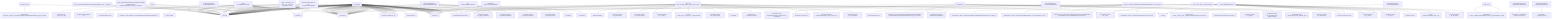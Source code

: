 graph TD
    app-mlperf-inference,d775cac873ee4231_(_python,_resnet50,_tvm-onnx,_cpu,_test,_r5.0-dev_default,_offline_) --> detect,os
    app-mlperf-inference,d775cac873ee4231_(_python,_resnet50,_tvm-onnx,_cpu,_test,_r5.0-dev_default,_offline_) --> get,sys-utils-cm
    app-mlperf-inference,d775cac873ee4231_(_python,_resnet50,_tvm-onnx,_cpu,_test,_r5.0-dev_default,_offline_) --> get,python
    get-mlperf-inference-src,4b57186581024797 --> detect,os
    get-mlperf-inference-src,4b57186581024797 --> get,python3
    get-mlperf-inference-src,4b57186581024797 --> get,git,repo,_branch.master,_repo.https://github.com/mlcommons/inference
    app-mlperf-inference,d775cac873ee4231_(_python,_resnet50,_tvm-onnx,_cpu,_test,_r5.0-dev_default,_offline_) --> get,mlcommons,inference,src
    get-mlperf-inference-utils,e341e5f86d8342e5 --> get,mlperf,inference,src
    app-mlperf-inference,d775cac873ee4231_(_python,_resnet50,_tvm-onnx,_cpu,_test,_r5.0-dev_default,_offline_) --> get,mlperf,inference,utils
    download-file,9cdc8dc41aae437e_(_wget,_url.https://armi.in/files/caffe_ilsvrc12.tar.gz_) --> detect,os
    download-and-extract,c67e81a4ce2649f5_(_extract,_wget,_url.https://armi.in/files/caffe_ilsvrc12.tar.gz_) --> download,file,_wget,_url.https://armi.in/files/caffe_ilsvrc12.tar.gz
    extract-file,3f0b76219d004817_(_keep,_path./home/runner/MLC/repos/local/cache/download-file_imagenet-aux-da_d44d6aa9/caffe_ilsvrc12.tar.gz_) --> detect,os
    download-and-extract,c67e81a4ce2649f5_(_extract,_wget,_url.https://armi.in/files/caffe_ilsvrc12.tar.gz_) --> extract,file,_keep,_path./home/runner/MLC/repos/local/cache/download-file_imagenet-aux-da_d44d6aa9/caffe_ilsvrc12.tar.gz
    get-dataset-imagenet-aux,bb2c6dd8c8c64217 --> download-and-extract,_extract,_wget,_url.https://armi.in/files/caffe_ilsvrc12.tar.gz
    app-mlperf-inference,d775cac873ee4231_(_python,_resnet50,_tvm-onnx,_cpu,_test,_r5.0-dev_default,_offline_) --> get,dataset-aux,imagenet-aux
    app-mlperf-inference-mlcommons-python,ff149e9781fc4b65_(_cpu,_tvm-onnx,_resnet50,_offline,_batch_size.1,_fp32_) --> detect,os
    detect-cpu,586c8a43320142f7 --> detect,os
    app-mlperf-inference-mlcommons-python,ff149e9781fc4b65_(_cpu,_tvm-onnx,_resnet50,_offline,_batch_size.1,_fp32_) --> detect,cpu
    app-mlperf-inference-mlcommons-python,ff149e9781fc4b65_(_cpu,_tvm-onnx,_resnet50,_offline,_batch_size.1,_fp32_) --> get,sys-utils-cm
    app-mlperf-inference-mlcommons-python,ff149e9781fc4b65_(_cpu,_tvm-onnx,_resnet50,_offline,_batch_size.1,_fp32_) --> get,python
    get-generic-python-lib,94b62a682bc44791_(_onnxruntime_) --> detect,os
    detect-cpu,586c8a43320142f7 --> detect,os
    get-generic-python-lib,94b62a682bc44791_(_onnxruntime_) --> detect,cpu
    get-generic-python-lib,94b62a682bc44791_(_onnxruntime_) --> get,python3
    get-generic-python-lib,94b62a682bc44791_(_pip_) --> detect,os
    detect-cpu,586c8a43320142f7 --> detect,os
    get-generic-python-lib,94b62a682bc44791_(_pip_) --> detect,cpu
    get-generic-python-lib,94b62a682bc44791_(_pip_) --> get,python3
    get-generic-python-lib,94b62a682bc44791_(_onnxruntime_) --> get,generic-python-lib,_pip
    app-mlperf-inference-mlcommons-python,ff149e9781fc4b65_(_cpu,_tvm-onnx,_resnet50,_offline,_batch_size.1,_fp32_) --> get,generic-python-lib,_onnxruntime
    download-file,9cdc8dc41aae437e_(_cmutil,_url.https://armi.in/files/resnet50_v1_op11/resnet50_v1.onnx_) --> detect,os
    download-and-extract,c67e81a4ce2649f5_(_url.https://armi.in/files/resnet50_v1_op11/resnet50_v1.onnx_) --> download,file,_cmutil,_url.https://armi.in/files/resnet50_v1_op11/resnet50_v1.onnx
    get-ml-model-resnet50,56203e4e998b4bc0_(_fp32,_batch_size.1_) --> download-and-extract,_url.https://armi.in/files/resnet50_v1_op11/resnet50_v1.onnx
    app-mlperf-inference-mlcommons-python,ff149e9781fc4b65_(_cpu,_tvm-onnx,_resnet50,_offline,_batch_size.1,_fp32_) --> get,ml-model,image-classification,resnet50,_fp32,_batch_size.1
    get-preprocessed-dataset-imagenet,f259d490bbaf45f5_(_-for.mobilenet_) --> get,python3
    get-dataset-imagenet-val,7afd58d287fe4f11_(_size.500,_2012_) --> detect,os
    download-file,9cdc8dc41aae437e_(_cmutil,_url.http://cKnowledge.org/ai/data/ILSVRC2012_img_val_500.tar_) --> detect,os
    download-and-extract,c67e81a4ce2649f5_(_extract,_url.http://cKnowledge.org/ai/data/ILSVRC2012_img_val_500.tar_) --> download,file,_cmutil,_url.http://cKnowledge.org/ai/data/ILSVRC2012_img_val_500.tar
    extract-file,3f0b76219d004817_(_keep,_path./home/runner/MLC/repos/local/cache/get-dataset-imagenet-val_bfdf11ab/ILSVRC2012_img_val_500.tar_) --> detect,os
    download-and-extract,c67e81a4ce2649f5_(_extract,_url.http://cKnowledge.org/ai/data/ILSVRC2012_img_val_500.tar_) --> extract,file,_keep,_path./home/runner/MLC/repos/local/cache/get-dataset-imagenet-val_bfdf11ab/ILSVRC2012_img_val_500.tar
    get-dataset-imagenet-val,7afd58d287fe4f11_(_size.500,_2012_) --> download-and-extract,file,_extract,_url.http://cKnowledge.org/ai/data/ILSVRC2012_img_val_500.tar
    get-preprocessed-dataset-imagenet,f259d490bbaf45f5_(_-for.mobilenet_) --> get,dataset,image-classification,original,_size.500,_2012
    get-preprocessed-dataset-imagenet,f259d490bbaf45f5_(_-for.mobilenet_) --> get,dataset-aux,image-classification,imagenet-aux
    get-generic-python-lib,94b62a682bc44791_(_package.opencv-python-headless_) --> detect,os
    detect-cpu,586c8a43320142f7 --> detect,os
    get-generic-python-lib,94b62a682bc44791_(_package.opencv-python-headless_) --> detect,cpu
    get-generic-python-lib,94b62a682bc44791_(_package.opencv-python-headless_) --> get,python3
    get-generic-python-lib,94b62a682bc44791_(_pip_) --> get,python3
    get-generic-python-lib,94b62a682bc44791_(_package.opencv-python-headless_) --> get,generic-python-lib,_pip
    get-preprocessed-dataset-imagenet,f259d490bbaf45f5_(_-for.mobilenet_) --> get,generic-python-lib,_package.opencv-python-headless
    get-generic-python-lib,94b62a682bc44791_(_pillow_) --> detect,os
    detect-cpu,586c8a43320142f7 --> detect,os
    get-generic-python-lib,94b62a682bc44791_(_pillow_) --> detect,cpu
    get-generic-python-lib,94b62a682bc44791_(_pillow_) --> get,python3
    get-generic-python-lib,94b62a682bc44791_(_pip_) --> get,python3
    get-generic-python-lib,94b62a682bc44791_(_pillow_) --> get,generic-python-lib,_pip
    get-preprocessed-dataset-imagenet,f259d490bbaf45f5_(_-for.mobilenet_) --> get,generic-python-lib,_pillow
    get-preprocessed-dataset-imagenet,f259d490bbaf45f5_(_-for.mobilenet_) --> mlperf,mlcommons,inference,source,src
    get-generic-sys-util,bb0393afa8404a11_(_libgl_) --> detect,os
    get-generic-sys-util,bb0393afa8404a11_(_install,_libgl_) --> detect,os
    get-generic-sys-util,bb0393afa8404a11_(_libgl_) --> get,generic-sys-util,_install,_libgl
    get-preprocessed-dataset-imagenet,f259d490bbaf45f5_(_-for.mobilenet_) --> get,generic-sys-util,_libgl
    app-mlperf-inference-mlcommons-python,ff149e9781fc4b65_(_cpu,_tvm-onnx,_resnet50,_offline,_batch_size.1,_fp32_) --> get,dataset,image-classification,imagenet,preprocessed,_-for.mobilenet
    app-mlperf-inference-mlcommons-python,ff149e9781fc4b65_(_cpu,_tvm-onnx,_resnet50,_offline,_batch_size.1,_fp32_) --> get,dataset-aux,image-classification,imagenet-aux
    generate-mlperf-inference-user-conf,3af4475745964b93 --> detect,os
    detect-cpu,586c8a43320142f7 --> detect,os
    generate-mlperf-inference-user-conf,3af4475745964b93 --> detect,cpu
    generate-mlperf-inference-user-conf,3af4475745964b93 --> get,python
    generate-mlperf-inference-user-conf,3af4475745964b93 --> get,mlcommons,inference,src
    get-mlperf-inference-sut-configs,c2fbf72009e2445b --> get,cache,dir,_name.mlperf-inference-sut-configs
    generate-mlperf-inference-user-conf,3af4475745964b93 --> get,sut,configs
    app-mlperf-inference-mlcommons-python,ff149e9781fc4b65_(_cpu,_tvm-onnx,_resnet50,_offline,_batch_size.1,_fp32_) --> generate,user-conf,mlperf,inference
    get-mlperf-inference-loadgen,64c3d98d0ba04950 --> detect,os
    get-mlperf-inference-loadgen,64c3d98d0ba04950 --> get,python3
    get-mlperf-inference-loadgen,64c3d98d0ba04950 --> get,mlcommons,inference,src
    get-mlperf-inference-loadgen,64c3d98d0ba04950 --> get,compiler
    detect-cpu,586c8a43320142f7 --> detect,os
    get-cmake,52bf974d791b4fc8 --> detect,cpu
    get-mlperf-inference-loadgen,64c3d98d0ba04950 --> get,cmake
    get-generic-python-lib,94b62a682bc44791_(_package.wheel_) --> detect,os
    detect-cpu,586c8a43320142f7 --> detect,os
    get-generic-python-lib,94b62a682bc44791_(_package.wheel_) --> detect,cpu
    get-generic-python-lib,94b62a682bc44791_(_package.wheel_) --> get,python3
    get-generic-python-lib,94b62a682bc44791_(_pip_) --> get,python3
    get-generic-python-lib,94b62a682bc44791_(_package.wheel_) --> get,generic-python-lib,_pip
    get-mlperf-inference-loadgen,64c3d98d0ba04950 --> get,generic-python-lib,_package.wheel
    get-generic-python-lib,94b62a682bc44791_(_pip_) --> get,python3
    get-mlperf-inference-loadgen,64c3d98d0ba04950 --> get,generic-python-lib,_pip
    get-generic-python-lib,94b62a682bc44791_(_package.pybind11_) --> detect,os
    detect-cpu,586c8a43320142f7 --> detect,os
    get-generic-python-lib,94b62a682bc44791_(_package.pybind11_) --> detect,cpu
    get-generic-python-lib,94b62a682bc44791_(_package.pybind11_) --> get,python3
    get-generic-python-lib,94b62a682bc44791_(_pip_) --> get,python3
    get-generic-python-lib,94b62a682bc44791_(_package.pybind11_) --> get,generic-python-lib,_pip
    get-mlperf-inference-loadgen,64c3d98d0ba04950 --> get,generic-python-lib,_package.pybind11
    get-generic-python-lib,94b62a682bc44791_(_package.setuptools_) --> detect,os
    detect-cpu,586c8a43320142f7 --> detect,os
    get-generic-python-lib,94b62a682bc44791_(_package.setuptools_) --> detect,cpu
    get-generic-python-lib,94b62a682bc44791_(_package.setuptools_) --> get,python3
    get-generic-python-lib,94b62a682bc44791_(_pip_) --> get,python3
    get-generic-python-lib,94b62a682bc44791_(_package.setuptools_) --> get,generic-python-lib,_pip
    get-mlperf-inference-loadgen,64c3d98d0ba04950 --> get,generic-python-lib,_package.setuptools
    app-mlperf-inference-mlcommons-python,ff149e9781fc4b65_(_cpu,_tvm-onnx,_resnet50,_offline,_batch_size.1,_fp32_) --> get,loadgen
    app-mlperf-inference-mlcommons-python,ff149e9781fc4b65_(_cpu,_tvm-onnx,_resnet50,_offline,_batch_size.1,_fp32_) --> get,mlcommons,inference,src
    app-mlperf-inference-mlcommons-python,ff149e9781fc4b65_(_cpu,_tvm-onnx,_resnet50,_offline,_batch_size.1,_fp32_) --> get,mlcommons,inference,src
    get-generic-python-lib,94b62a682bc44791_(_package.psutil_) --> detect,os
    detect-cpu,586c8a43320142f7 --> detect,os
    get-generic-python-lib,94b62a682bc44791_(_package.psutil_) --> detect,cpu
    get-generic-python-lib,94b62a682bc44791_(_package.psutil_) --> get,python3
    get-generic-python-lib,94b62a682bc44791_(_pip_) --> get,python3
    get-generic-python-lib,94b62a682bc44791_(_package.psutil_) --> get,generic-python-lib,_pip
    app-mlperf-inference-mlcommons-python,ff149e9781fc4b65_(_cpu,_tvm-onnx,_resnet50,_offline,_batch_size.1,_fp32_) --> get,generic-python-lib,_package.psutil
    get-generic-python-lib,94b62a682bc44791_(_onnx_) --> detect,os
    detect-cpu,586c8a43320142f7 --> detect,os
    get-generic-python-lib,94b62a682bc44791_(_onnx_) --> detect,cpu
    get-generic-python-lib,94b62a682bc44791_(_onnx_) --> get,python3
    get-generic-python-lib,94b62a682bc44791_(_pip_) --> get,python3
    get-generic-python-lib,94b62a682bc44791_(_onnx_) --> get,generic-python-lib,_pip
    app-mlperf-inference-mlcommons-python,ff149e9781fc4b65_(_cpu,_tvm-onnx,_resnet50,_offline,_batch_size.1,_fp32_) --> get,generic-python-lib,_onnx
    get-generic-python-lib,94b62a682bc44791_(_numpy_) --> detect,os
    detect-cpu,586c8a43320142f7 --> detect,os
    get-generic-python-lib,94b62a682bc44791_(_numpy_) --> detect,cpu
    get-generic-python-lib,94b62a682bc44791_(_numpy_) --> get,python3
    get-generic-python-lib,94b62a682bc44791_(_pip_) --> get,python3
    get-generic-python-lib,94b62a682bc44791_(_numpy_) --> get,generic-python-lib,_pip
    app-mlperf-inference-mlcommons-python,ff149e9781fc4b65_(_cpu,_tvm-onnx,_resnet50,_offline,_batch_size.1,_fp32_) --> get,generic-python-lib,_numpy
    get-tvm,93c89140e6224f4b --> cmake,get-cmake
    detect-cpu,586c8a43320142f7 --> detect,os
    get-tvm,93c89140e6224f4b --> detect,cpu
    get-generic-python-lib,94b62a682bc44791_(_typing_extensions_) --> detect,os
    detect-cpu,586c8a43320142f7 --> detect,os
    get-generic-python-lib,94b62a682bc44791_(_typing_extensions_) --> detect,cpu
    get-generic-python-lib,94b62a682bc44791_(_typing_extensions_) --> get,python3
    get-generic-python-lib,94b62a682bc44791_(_pip_) --> get,python3
    get-generic-python-lib,94b62a682bc44791_(_typing_extensions_) --> get,generic-python-lib,_pip
    get-tvm,93c89140e6224f4b --> get,generic-python-lib,_typing_extensions
    get-generic-python-lib,94b62a682bc44791_(_decorator_) --> detect,os
    detect-cpu,586c8a43320142f7 --> detect,os
    get-generic-python-lib,94b62a682bc44791_(_decorator_) --> detect,cpu
    get-generic-python-lib,94b62a682bc44791_(_decorator_) --> get,python3
    get-generic-python-lib,94b62a682bc44791_(_pip_) --> get,python3
    get-generic-python-lib,94b62a682bc44791_(_decorator_) --> get,generic-python-lib,_pip
    get-tvm,93c89140e6224f4b --> get,generic-python-lib,_decorator
    get-generic-python-lib,94b62a682bc44791_(_scipy_) --> detect,os
    detect-cpu,586c8a43320142f7 --> detect,os
    get-generic-python-lib,94b62a682bc44791_(_scipy_) --> detect,cpu
    get-generic-python-lib,94b62a682bc44791_(_scipy_) --> get,python3
    get-generic-python-lib,94b62a682bc44791_(_pip_) --> get,python3
    get-generic-python-lib,94b62a682bc44791_(_scipy_) --> get,generic-python-lib,_pip
    get-tvm,93c89140e6224f4b --> get,generic-python-lib,_scipy
    get-generic-python-lib,94b62a682bc44791_(_attrs_) --> detect,os
    detect-cpu,586c8a43320142f7 --> detect,os
    get-generic-python-lib,94b62a682bc44791_(_attrs_) --> detect,cpu
    get-generic-python-lib,94b62a682bc44791_(_attrs_) --> get,python3
    get-generic-python-lib,94b62a682bc44791_(_pip_) --> get,python3
    get-generic-python-lib,94b62a682bc44791_(_attrs_) --> get,generic-python-lib,_pip
    get-tvm,93c89140e6224f4b --> get,generic-python-lib,_attrs
    get-generic-python-lib,94b62a682bc44791_(_psutil_) --> detect,os
    detect-cpu,586c8a43320142f7 --> detect,os
    get-generic-python-lib,94b62a682bc44791_(_psutil_) --> detect,cpu
    get-generic-python-lib,94b62a682bc44791_(_psutil_) --> get,python3
    get-generic-python-lib,94b62a682bc44791_(_pip_) --> get,python3
    get-generic-python-lib,94b62a682bc44791_(_psutil_) --> get,generic-python-lib,_pip
    get-tvm,93c89140e6224f4b --> get,generic-python-lib,_psutil
    get-generic-python-lib,94b62a682bc44791_(_apache-tvm_) --> detect,os
    detect-cpu,586c8a43320142f7 --> detect,os
    get-generic-python-lib,94b62a682bc44791_(_apache-tvm_) --> detect,cpu
    get-generic-python-lib,94b62a682bc44791_(_apache-tvm_) --> get,python3
    get-generic-python-lib,94b62a682bc44791_(_pip_) --> get,python3
    get-generic-python-lib,94b62a682bc44791_(_apache-tvm_) --> get,generic-python-lib,_pip
    get-generic-python-lib,94b62a682bc44791_(_typing_extensions_) --> get,python3
    get-generic-python-lib,94b62a682bc44791_(_apache-tvm_) --> get,generic-python-lib,_typing_extensions
    get-tvm,93c89140e6224f4b --> get,generic-python-lib,_apache-tvm
    app-mlperf-inference-mlcommons-python,ff149e9781fc4b65_(_cpu,_tvm-onnx,_resnet50,_offline,_batch_size.1,_fp32_) --> get,tvm
    get-tvm-model,c1b7b656b6224307_(_onnx,_batch_size.1,_model.resnet50_) --> get,python3
    get-tvm-model,c1b7b656b6224307_(_onnx,_batch_size.1,_model.resnet50_) --> get,tvm
    get-generic-python-lib,94b62a682bc44791_(_decorator_) --> get,python3
    get-tvm-model,c1b7b656b6224307_(_onnx,_batch_size.1,_model.resnet50_) --> get,generic-python-lib,_decorator
    get-generic-python-lib,94b62a682bc44791_(_psutil_) --> get,python3
    get-tvm-model,c1b7b656b6224307_(_onnx,_batch_size.1,_model.resnet50_) --> get,generic-python-lib,_psutil
    get-generic-python-lib,94b62a682bc44791_(_scipy_) --> get,python3
    get-tvm-model,c1b7b656b6224307_(_onnx,_batch_size.1,_model.resnet50_) --> get,generic-python-lib,_scipy
    get-generic-python-lib,94b62a682bc44791_(_attrs_) --> get,python3
    get-tvm-model,c1b7b656b6224307_(_onnx,_batch_size.1,_model.resnet50_) --> get,generic-python-lib,_attrs
    get-generic-python-lib,94b62a682bc44791_(_onnx_) --> get,python3
    get-tvm-model,c1b7b656b6224307_(_onnx,_batch_size.1,_model.resnet50_) --> get,generic-python-lib,_onnx
    get-ml-model-resnet50,56203e4e998b4bc0_(_fp32,_onnx_) --> download-and-extract,_url.https://armi.in/files/resnet50_v1_op11/resnet50_v1.onnx
    get-tvm-model,c1b7b656b6224307_(_onnx,_batch_size.1,_model.resnet50_) --> get,ml-model,raw,resnet50,_fp32,_onnx
    app-mlperf-inference-mlcommons-python,ff149e9781fc4b65_(_cpu,_tvm-onnx,_resnet50,_offline,_batch_size.1,_fp32_) --> get,tvm-model,_onnx,_batch_size.1,_model.resnet50
    get-generic-python-lib,94b62a682bc44791_(_opencv-python_) --> detect,os
    detect-cpu,586c8a43320142f7 --> detect,os
    get-generic-python-lib,94b62a682bc44791_(_opencv-python_) --> detect,cpu
    get-generic-python-lib,94b62a682bc44791_(_opencv-python_) --> get,python3
    get-generic-python-lib,94b62a682bc44791_(_pip_) --> get,python3
    get-generic-python-lib,94b62a682bc44791_(_opencv-python_) --> get,generic-python-lib,_pip
    app-mlperf-inference-mlcommons-python,ff149e9781fc4b65_(_cpu,_tvm-onnx,_resnet50,_offline,_batch_size.1,_fp32_) --> get,generic-python-lib,_opencv-python
    app-mlperf-inference-mlcommons-python,ff149e9781fc4b65_(_cpu,_tvm-onnx,_resnet50,_offline,_batch_size.1,_fp32_) --> get,generic-sys-util,_libgl
    get-generic-python-lib,94b62a682bc44791_(_numpy_) --> get,python3
    app-mlperf-inference-mlcommons-python,ff149e9781fc4b65_(_cpu,_tvm-onnx,_resnet50,_offline,_batch_size.1,_fp32_) --> get,generic-python-lib,_numpy
    get-generic-python-lib,94b62a682bc44791_(_pycocotools_) --> detect,os
    detect-cpu,586c8a43320142f7 --> detect,os
    get-generic-python-lib,94b62a682bc44791_(_pycocotools_) --> detect,cpu
    get-generic-python-lib,94b62a682bc44791_(_pycocotools_) --> get,python3
    get-generic-python-lib,94b62a682bc44791_(_pip_) --> get,python3
    get-generic-python-lib,94b62a682bc44791_(_pycocotools_) --> get,generic-python-lib,_pip
    app-mlperf-inference-mlcommons-python,ff149e9781fc4b65_(_cpu,_tvm-onnx,_resnet50,_offline,_batch_size.1,_fp32_) --> get,generic-python-lib,_pycocotools
    detect-cpu,586c8a43320142f7 --> detect,os
    benchmark-program,19f369ef47084895 --> detect,cpu
    benchmark-program-mlperf,cfff0132a8aa4018 --> benchmark-program,program
    app-mlperf-inference-mlcommons-python,ff149e9781fc4b65_(_cpu,_tvm-onnx,_resnet50,_offline,_batch_size.1,_fp32_) --> benchmark-mlperf